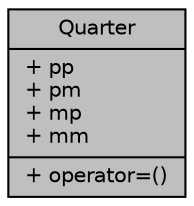 digraph "Quarter"
{
 // LATEX_PDF_SIZE
  edge [fontname="Helvetica",fontsize="10",labelfontname="Helvetica",labelfontsize="10"];
  node [fontname="Helvetica",fontsize="10",shape=record];
  Node1 [label="{Quarter\n|+ pp\l+ pm\l+ mp\l+ mm\l|+ operator=()\l}",height=0.2,width=0.4,color="black", fillcolor="grey75", style="filled", fontcolor="black",tooltip="i,j方向にプラスマイナスの構造体"];
}
